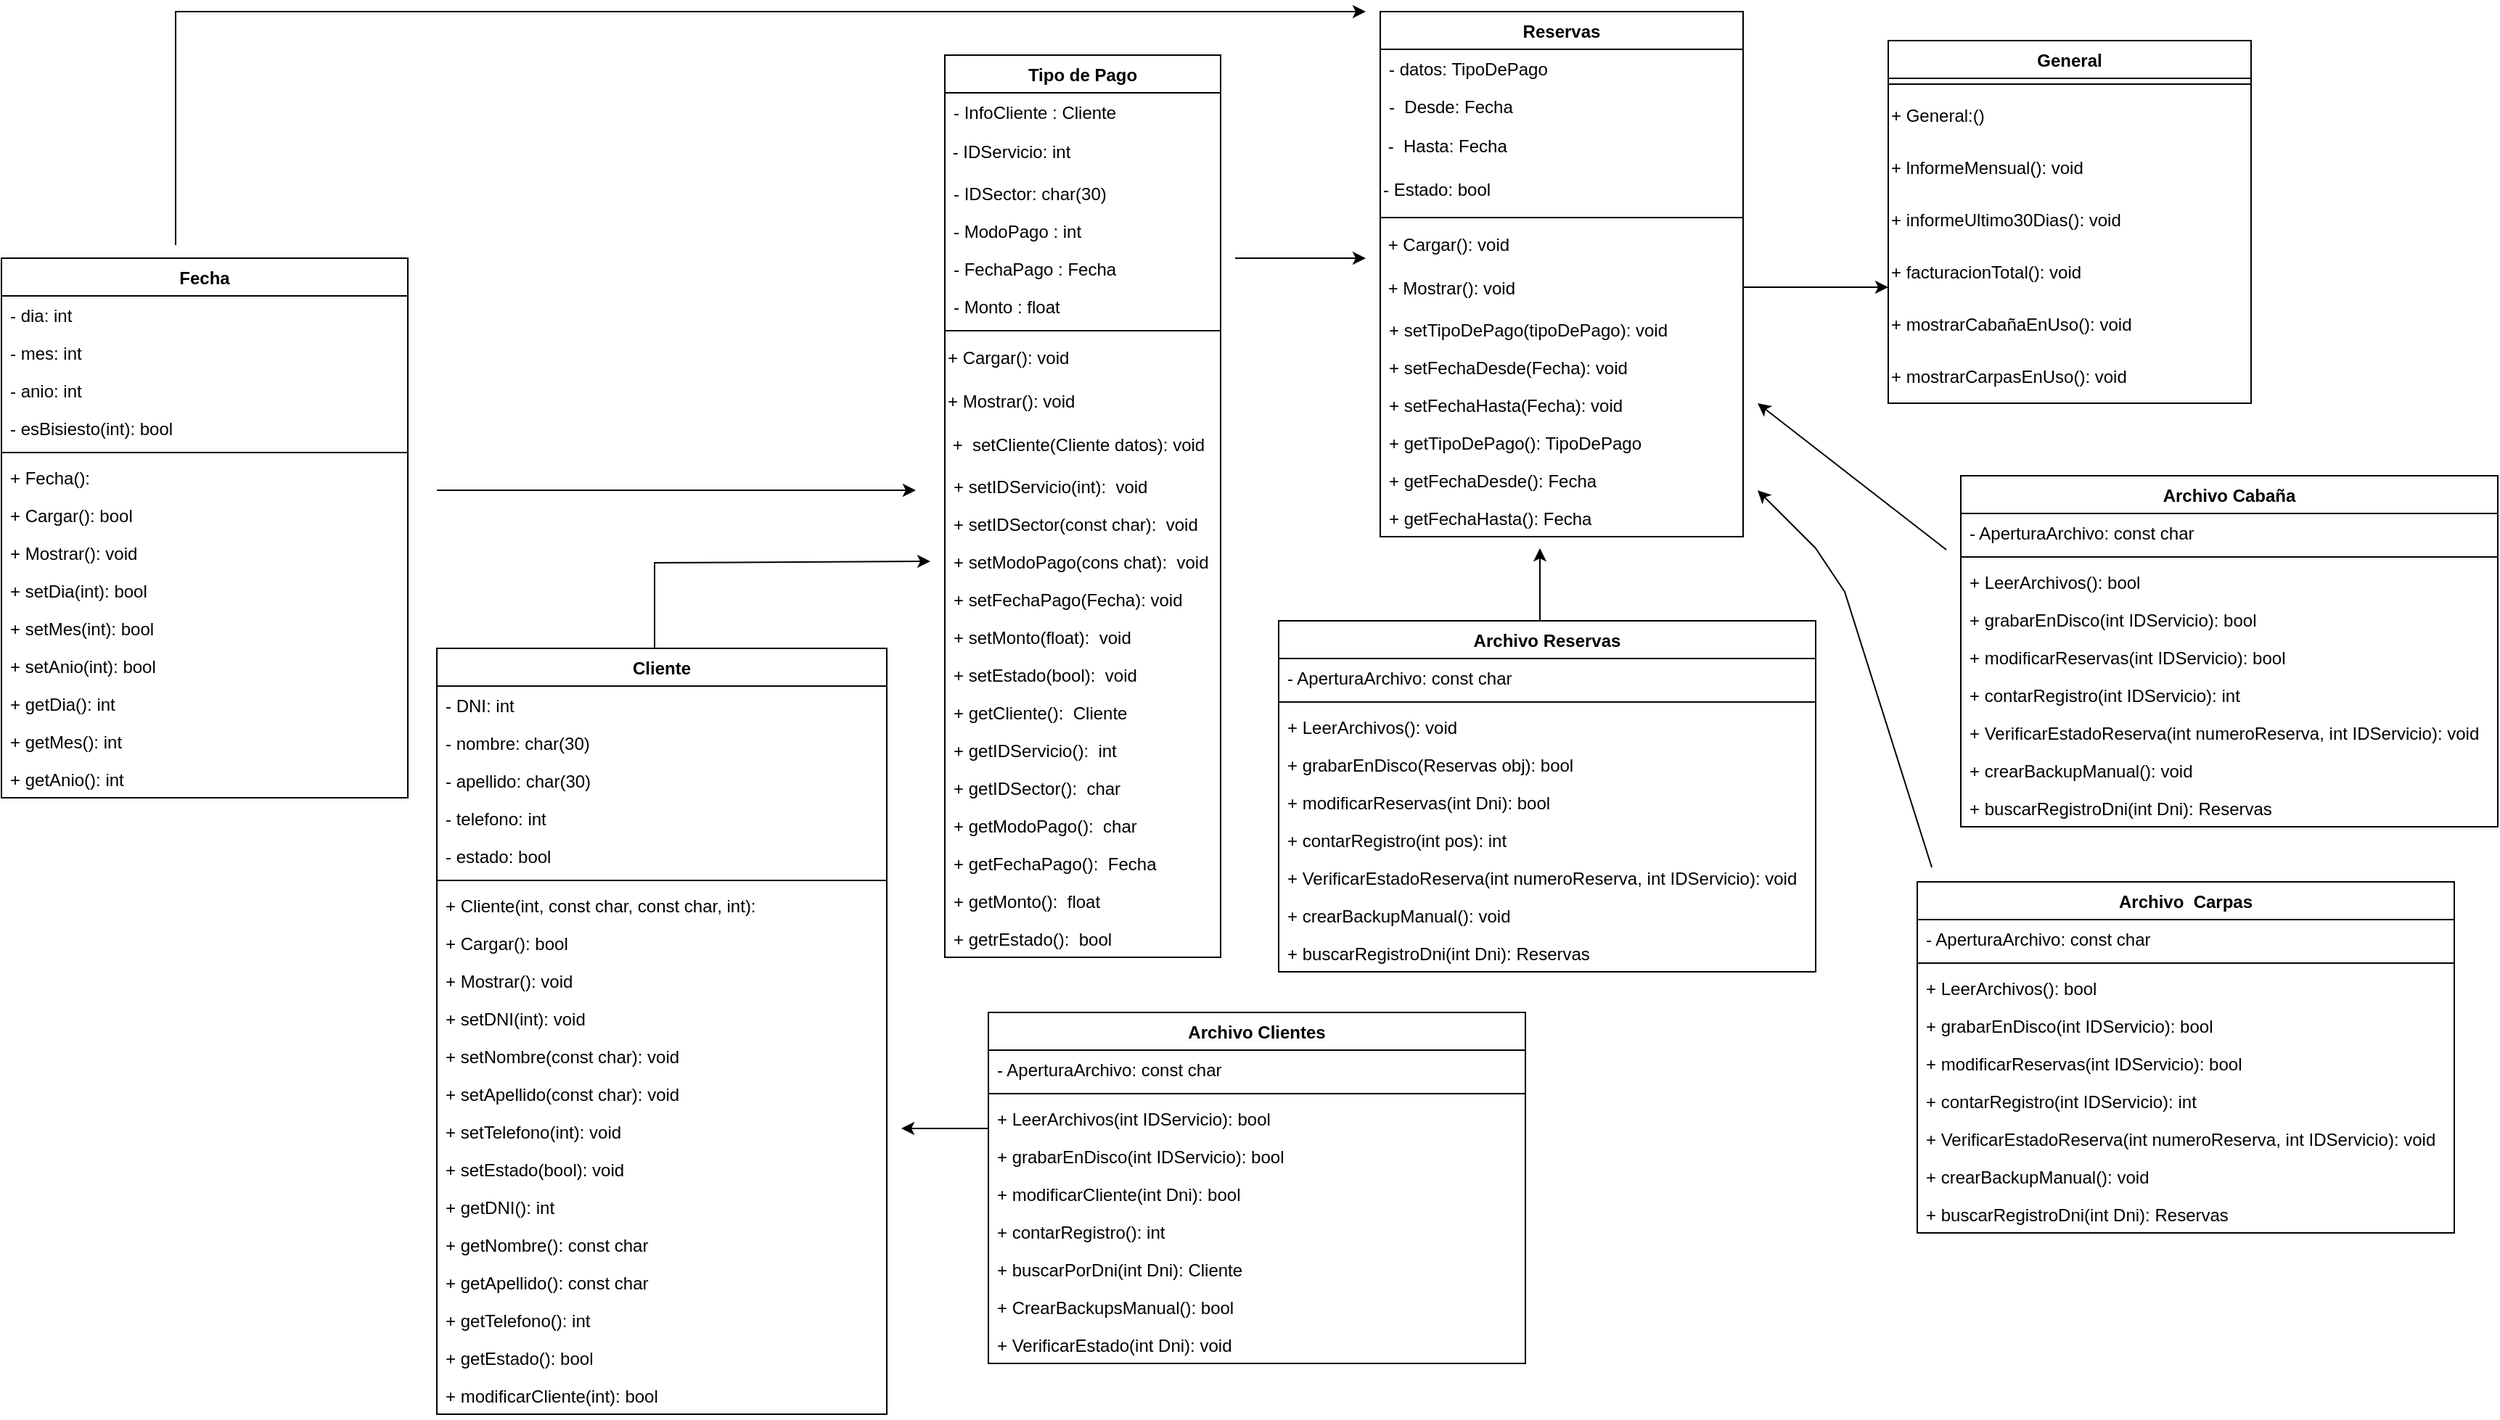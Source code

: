 <mxfile version="24.4.7" type="device">
  <diagram name="Page-1" id="9361dd3d-8414-5efd-6122-117bd74ce7a7">
    <mxGraphModel dx="2618" dy="3068" grid="1" gridSize="10" guides="1" tooltips="1" connect="1" arrows="1" fold="1" page="0" pageScale="1.5" pageWidth="826" pageHeight="1169" background="none" math="0" shadow="0">
      <root>
        <mxCell id="0" />
        <mxCell id="1" parent="0" />
        <mxCell id="c4g44j7E7EHangzDf9bN-89" value="Cliente" style="swimlane;fontStyle=1;align=center;verticalAlign=top;childLayout=stackLayout;horizontal=1;startSize=26;horizontalStack=0;resizeParent=1;resizeParentMax=0;resizeLast=0;collapsible=1;marginBottom=0;" parent="1" vertex="1">
          <mxGeometry x="-140" y="-1811" width="310" height="528" as="geometry">
            <mxRectangle x="260" y="-1520" width="80" height="30" as="alternateBounds" />
          </mxGeometry>
        </mxCell>
        <mxCell id="c4g44j7E7EHangzDf9bN-90" value="- DNI: int" style="text;strokeColor=none;fillColor=none;align=left;verticalAlign=top;spacingLeft=4;spacingRight=4;overflow=hidden;rotatable=0;points=[[0,0.5],[1,0.5]];portConstraint=eastwest;" parent="c4g44j7E7EHangzDf9bN-89" vertex="1">
          <mxGeometry y="26" width="310" height="26" as="geometry" />
        </mxCell>
        <mxCell id="c4g44j7E7EHangzDf9bN-98" value="- nombre: char(30)" style="text;strokeColor=none;fillColor=none;align=left;verticalAlign=top;spacingLeft=4;spacingRight=4;overflow=hidden;rotatable=0;points=[[0,0.5],[1,0.5]];portConstraint=eastwest;" parent="c4g44j7E7EHangzDf9bN-89" vertex="1">
          <mxGeometry y="52" width="310" height="26" as="geometry" />
        </mxCell>
        <mxCell id="c4g44j7E7EHangzDf9bN-100" value="- apellido: char(30)" style="text;strokeColor=none;fillColor=none;align=left;verticalAlign=top;spacingLeft=4;spacingRight=4;overflow=hidden;rotatable=0;points=[[0,0.5],[1,0.5]];portConstraint=eastwest;" parent="c4g44j7E7EHangzDf9bN-89" vertex="1">
          <mxGeometry y="78" width="310" height="26" as="geometry" />
        </mxCell>
        <mxCell id="c4g44j7E7EHangzDf9bN-104" value="- telefono: int" style="text;strokeColor=none;fillColor=none;align=left;verticalAlign=top;spacingLeft=4;spacingRight=4;overflow=hidden;rotatable=0;points=[[0,0.5],[1,0.5]];portConstraint=eastwest;" parent="c4g44j7E7EHangzDf9bN-89" vertex="1">
          <mxGeometry y="104" width="310" height="26" as="geometry" />
        </mxCell>
        <mxCell id="2fABJtACopKfKaQ5gNMw-1" value="- estado: bool" style="text;strokeColor=none;fillColor=none;align=left;verticalAlign=top;spacingLeft=4;spacingRight=4;overflow=hidden;rotatable=0;points=[[0,0.5],[1,0.5]];portConstraint=eastwest;" parent="c4g44j7E7EHangzDf9bN-89" vertex="1">
          <mxGeometry y="130" width="310" height="26" as="geometry" />
        </mxCell>
        <mxCell id="c4g44j7E7EHangzDf9bN-91" value="" style="line;strokeWidth=1;fillColor=none;align=left;verticalAlign=middle;spacingTop=-1;spacingLeft=3;spacingRight=3;rotatable=0;labelPosition=right;points=[];portConstraint=eastwest;strokeColor=inherit;" parent="c4g44j7E7EHangzDf9bN-89" vertex="1">
          <mxGeometry y="156" width="310" height="8" as="geometry" />
        </mxCell>
        <mxCell id="c4g44j7E7EHangzDf9bN-128" value="+ Cliente(int, const char, const char, int): " style="text;strokeColor=none;fillColor=none;align=left;verticalAlign=top;spacingLeft=4;spacingRight=4;overflow=hidden;rotatable=0;points=[[0,0.5],[1,0.5]];portConstraint=eastwest;" parent="c4g44j7E7EHangzDf9bN-89" vertex="1">
          <mxGeometry y="164" width="310" height="26" as="geometry" />
        </mxCell>
        <mxCell id="c4g44j7E7EHangzDf9bN-92" value="+ Cargar(): bool" style="text;strokeColor=none;fillColor=none;align=left;verticalAlign=top;spacingLeft=4;spacingRight=4;overflow=hidden;rotatable=0;points=[[0,0.5],[1,0.5]];portConstraint=eastwest;" parent="c4g44j7E7EHangzDf9bN-89" vertex="1">
          <mxGeometry y="190" width="310" height="26" as="geometry" />
        </mxCell>
        <mxCell id="c4g44j7E7EHangzDf9bN-107" value="+ Mostrar(): void" style="text;strokeColor=none;fillColor=none;align=left;verticalAlign=top;spacingLeft=4;spacingRight=4;overflow=hidden;rotatable=0;points=[[0,0.5],[1,0.5]];portConstraint=eastwest;" parent="c4g44j7E7EHangzDf9bN-89" vertex="1">
          <mxGeometry y="216" width="310" height="26" as="geometry" />
        </mxCell>
        <mxCell id="c4g44j7E7EHangzDf9bN-108" value="+ setDNI(int): void" style="text;strokeColor=none;fillColor=none;align=left;verticalAlign=top;spacingLeft=4;spacingRight=4;overflow=hidden;rotatable=0;points=[[0,0.5],[1,0.5]];portConstraint=eastwest;" parent="c4g44j7E7EHangzDf9bN-89" vertex="1">
          <mxGeometry y="242" width="310" height="26" as="geometry" />
        </mxCell>
        <mxCell id="c4g44j7E7EHangzDf9bN-110" value="+ setNombre(const char): void" style="text;strokeColor=none;fillColor=none;align=left;verticalAlign=top;spacingLeft=4;spacingRight=4;overflow=hidden;rotatable=0;points=[[0,0.5],[1,0.5]];portConstraint=eastwest;" parent="c4g44j7E7EHangzDf9bN-89" vertex="1">
          <mxGeometry y="268" width="310" height="26" as="geometry" />
        </mxCell>
        <mxCell id="c4g44j7E7EHangzDf9bN-111" value="+ setApellido(const char): void" style="text;strokeColor=none;fillColor=none;align=left;verticalAlign=top;spacingLeft=4;spacingRight=4;overflow=hidden;rotatable=0;points=[[0,0.5],[1,0.5]];portConstraint=eastwest;" parent="c4g44j7E7EHangzDf9bN-89" vertex="1">
          <mxGeometry y="294" width="310" height="26" as="geometry" />
        </mxCell>
        <mxCell id="c4g44j7E7EHangzDf9bN-112" value="+ setTelefono(int): void" style="text;strokeColor=none;fillColor=none;align=left;verticalAlign=top;spacingLeft=4;spacingRight=4;overflow=hidden;rotatable=0;points=[[0,0.5],[1,0.5]];portConstraint=eastwest;" parent="c4g44j7E7EHangzDf9bN-89" vertex="1">
          <mxGeometry y="320" width="310" height="26" as="geometry" />
        </mxCell>
        <mxCell id="2fABJtACopKfKaQ5gNMw-25" value="+ setEstado(bool): void" style="text;strokeColor=none;fillColor=none;align=left;verticalAlign=top;spacingLeft=4;spacingRight=4;overflow=hidden;rotatable=0;points=[[0,0.5],[1,0.5]];portConstraint=eastwest;" parent="c4g44j7E7EHangzDf9bN-89" vertex="1">
          <mxGeometry y="346" width="310" height="26" as="geometry" />
        </mxCell>
        <mxCell id="c4g44j7E7EHangzDf9bN-115" value="+ getDNI(): int" style="text;strokeColor=none;fillColor=none;align=left;verticalAlign=top;spacingLeft=4;spacingRight=4;overflow=hidden;rotatable=0;points=[[0,0.5],[1,0.5]];portConstraint=eastwest;" parent="c4g44j7E7EHangzDf9bN-89" vertex="1">
          <mxGeometry y="372" width="310" height="26" as="geometry" />
        </mxCell>
        <mxCell id="c4g44j7E7EHangzDf9bN-117" value="+ getNombre(): const char" style="text;strokeColor=none;fillColor=none;align=left;verticalAlign=top;spacingLeft=4;spacingRight=4;overflow=hidden;rotatable=0;points=[[0,0.5],[1,0.5]];portConstraint=eastwest;" parent="c4g44j7E7EHangzDf9bN-89" vertex="1">
          <mxGeometry y="398" width="310" height="26" as="geometry" />
        </mxCell>
        <mxCell id="c4g44j7E7EHangzDf9bN-118" value="+ getApellido(): const char" style="text;strokeColor=none;fillColor=none;align=left;verticalAlign=top;spacingLeft=4;spacingRight=4;overflow=hidden;rotatable=0;points=[[0,0.5],[1,0.5]];portConstraint=eastwest;" parent="c4g44j7E7EHangzDf9bN-89" vertex="1">
          <mxGeometry y="424" width="310" height="26" as="geometry" />
        </mxCell>
        <mxCell id="c4g44j7E7EHangzDf9bN-119" value="+ getTelefono(): int" style="text;strokeColor=none;fillColor=none;align=left;verticalAlign=top;spacingLeft=4;spacingRight=4;overflow=hidden;rotatable=0;points=[[0,0.5],[1,0.5]];portConstraint=eastwest;" parent="c4g44j7E7EHangzDf9bN-89" vertex="1">
          <mxGeometry y="450" width="310" height="26" as="geometry" />
        </mxCell>
        <mxCell id="2fABJtACopKfKaQ5gNMw-26" value="+ getEstado(): bool" style="text;strokeColor=none;fillColor=none;align=left;verticalAlign=top;spacingLeft=4;spacingRight=4;overflow=hidden;rotatable=0;points=[[0,0.5],[1,0.5]];portConstraint=eastwest;" parent="c4g44j7E7EHangzDf9bN-89" vertex="1">
          <mxGeometry y="476" width="310" height="26" as="geometry" />
        </mxCell>
        <mxCell id="2fABJtACopKfKaQ5gNMw-27" value="+ modificarCliente(int): bool" style="text;strokeColor=none;fillColor=none;align=left;verticalAlign=top;spacingLeft=4;spacingRight=4;overflow=hidden;rotatable=0;points=[[0,0.5],[1,0.5]];portConstraint=eastwest;" parent="c4g44j7E7EHangzDf9bN-89" vertex="1">
          <mxGeometry y="502" width="310" height="26" as="geometry" />
        </mxCell>
        <mxCell id="c4g44j7E7EHangzDf9bN-93" value="Reservas" style="swimlane;fontStyle=1;align=center;verticalAlign=top;childLayout=stackLayout;horizontal=1;startSize=26;horizontalStack=0;resizeParent=1;resizeParentMax=0;resizeLast=0;collapsible=1;marginBottom=0;" parent="1" vertex="1">
          <mxGeometry x="510" y="-2250" width="250" height="362" as="geometry" />
        </mxCell>
        <mxCell id="c4g44j7E7EHangzDf9bN-94" value="- datos: TipoDePago" style="text;strokeColor=none;fillColor=none;align=left;verticalAlign=top;spacingLeft=4;spacingRight=4;overflow=hidden;rotatable=0;points=[[0,0.5],[1,0.5]];portConstraint=eastwest;" parent="c4g44j7E7EHangzDf9bN-93" vertex="1">
          <mxGeometry y="26" width="250" height="26" as="geometry" />
        </mxCell>
        <mxCell id="c4g44j7E7EHangzDf9bN-122" value="-  Desde: Fecha" style="text;strokeColor=none;fillColor=none;align=left;verticalAlign=top;spacingLeft=4;spacingRight=4;overflow=hidden;rotatable=0;points=[[0,0.5],[1,0.5]];portConstraint=eastwest;" parent="c4g44j7E7EHangzDf9bN-93" vertex="1">
          <mxGeometry y="52" width="250" height="26" as="geometry" />
        </mxCell>
        <mxCell id="1wsLp_FxkqBTs4LhhR7C-6" value="&amp;nbsp;-&amp;nbsp; Hasta: Fecha" style="text;strokeColor=none;align=left;fillColor=none;html=1;verticalAlign=middle;whiteSpace=wrap;rounded=0;" parent="c4g44j7E7EHangzDf9bN-93" vertex="1">
          <mxGeometry y="78" width="250" height="30" as="geometry" />
        </mxCell>
        <mxCell id="2fABJtACopKfKaQ5gNMw-2" value="- Estado: bool" style="text;strokeColor=none;align=left;fillColor=none;html=1;verticalAlign=middle;whiteSpace=wrap;rounded=0;" parent="c4g44j7E7EHangzDf9bN-93" vertex="1">
          <mxGeometry y="108" width="250" height="30" as="geometry" />
        </mxCell>
        <mxCell id="c4g44j7E7EHangzDf9bN-95" value="" style="line;strokeWidth=1;fillColor=none;align=left;verticalAlign=middle;spacingTop=-1;spacingLeft=3;spacingRight=3;rotatable=0;labelPosition=right;points=[];portConstraint=eastwest;strokeColor=inherit;" parent="c4g44j7E7EHangzDf9bN-93" vertex="1">
          <mxGeometry y="138" width="250" height="8" as="geometry" />
        </mxCell>
        <mxCell id="1wsLp_FxkqBTs4LhhR7C-9" value="&amp;nbsp;+ Cargar(): void" style="text;strokeColor=none;align=left;fillColor=none;html=1;verticalAlign=middle;whiteSpace=wrap;rounded=0;" parent="c4g44j7E7EHangzDf9bN-93" vertex="1">
          <mxGeometry y="146" width="250" height="30" as="geometry" />
        </mxCell>
        <mxCell id="1wsLp_FxkqBTs4LhhR7C-10" value="&amp;nbsp;+ Mostrar(): void" style="text;strokeColor=none;align=left;fillColor=none;html=1;verticalAlign=middle;whiteSpace=wrap;rounded=0;" parent="c4g44j7E7EHangzDf9bN-93" vertex="1">
          <mxGeometry y="176" width="250" height="30" as="geometry" />
        </mxCell>
        <mxCell id="ZtVrWd-VW34BRdhNRwUO-3" value="+ setTipoDePago(tipoDePago): void" style="text;strokeColor=none;fillColor=none;align=left;verticalAlign=top;spacingLeft=4;spacingRight=4;overflow=hidden;rotatable=0;points=[[0,0.5],[1,0.5]];portConstraint=eastwest;" parent="c4g44j7E7EHangzDf9bN-93" vertex="1">
          <mxGeometry y="206" width="250" height="26" as="geometry" />
        </mxCell>
        <mxCell id="c4g44j7E7EHangzDf9bN-130" value="+ setFechaDesde(Fecha): void" style="text;strokeColor=none;fillColor=none;align=left;verticalAlign=top;spacingLeft=4;spacingRight=4;overflow=hidden;rotatable=0;points=[[0,0.5],[1,0.5]];portConstraint=eastwest;" parent="c4g44j7E7EHangzDf9bN-93" vertex="1">
          <mxGeometry y="232" width="250" height="26" as="geometry" />
        </mxCell>
        <mxCell id="c4g44j7E7EHangzDf9bN-132" value="+ setFechaHasta(Fecha): void" style="text;strokeColor=none;fillColor=none;align=left;verticalAlign=top;spacingLeft=4;spacingRight=4;overflow=hidden;rotatable=0;points=[[0,0.5],[1,0.5]];portConstraint=eastwest;" parent="c4g44j7E7EHangzDf9bN-93" vertex="1">
          <mxGeometry y="258" width="250" height="26" as="geometry" />
        </mxCell>
        <mxCell id="c4g44j7E7EHangzDf9bN-139" value="+ getTipoDePago(): TipoDePago" style="text;strokeColor=none;fillColor=none;align=left;verticalAlign=top;spacingLeft=4;spacingRight=4;overflow=hidden;rotatable=0;points=[[0,0.5],[1,0.5]];portConstraint=eastwest;" parent="c4g44j7E7EHangzDf9bN-93" vertex="1">
          <mxGeometry y="284" width="250" height="26" as="geometry" />
        </mxCell>
        <mxCell id="c4g44j7E7EHangzDf9bN-137" value="+ getFechaDesde(): Fecha" style="text;strokeColor=none;fillColor=none;align=left;verticalAlign=top;spacingLeft=4;spacingRight=4;overflow=hidden;rotatable=0;points=[[0,0.5],[1,0.5]];portConstraint=eastwest;" parent="c4g44j7E7EHangzDf9bN-93" vertex="1">
          <mxGeometry y="310" width="250" height="26" as="geometry" />
        </mxCell>
        <mxCell id="OzxWGUFwWPvXsnXu_AcV-3" value="+ getFechaHasta(): Fecha" style="text;strokeColor=none;fillColor=none;align=left;verticalAlign=top;spacingLeft=4;spacingRight=4;overflow=hidden;rotatable=0;points=[[0,0.5],[1,0.5]];portConstraint=eastwest;" parent="c4g44j7E7EHangzDf9bN-93" vertex="1">
          <mxGeometry y="336" width="250" height="26" as="geometry" />
        </mxCell>
        <mxCell id="c4g44j7E7EHangzDf9bN-141" value="Fecha" style="swimlane;fontStyle=1;align=center;verticalAlign=top;childLayout=stackLayout;horizontal=1;startSize=26;horizontalStack=0;resizeParent=1;resizeParentMax=0;resizeLast=0;collapsible=1;marginBottom=0;" parent="1" vertex="1">
          <mxGeometry x="-440" y="-2080" width="280" height="372" as="geometry" />
        </mxCell>
        <mxCell id="c4g44j7E7EHangzDf9bN-142" value="- dia: int" style="text;strokeColor=none;fillColor=none;align=left;verticalAlign=top;spacingLeft=4;spacingRight=4;overflow=hidden;rotatable=0;points=[[0,0.5],[1,0.5]];portConstraint=eastwest;" parent="c4g44j7E7EHangzDf9bN-141" vertex="1">
          <mxGeometry y="26" width="280" height="26" as="geometry" />
        </mxCell>
        <mxCell id="c4g44j7E7EHangzDf9bN-145" value="- mes: int" style="text;strokeColor=none;fillColor=none;align=left;verticalAlign=top;spacingLeft=4;spacingRight=4;overflow=hidden;rotatable=0;points=[[0,0.5],[1,0.5]];portConstraint=eastwest;" parent="c4g44j7E7EHangzDf9bN-141" vertex="1">
          <mxGeometry y="52" width="280" height="26" as="geometry" />
        </mxCell>
        <mxCell id="c4g44j7E7EHangzDf9bN-146" value="- anio: int" style="text;strokeColor=none;fillColor=none;align=left;verticalAlign=top;spacingLeft=4;spacingRight=4;overflow=hidden;rotatable=0;points=[[0,0.5],[1,0.5]];portConstraint=eastwest;" parent="c4g44j7E7EHangzDf9bN-141" vertex="1">
          <mxGeometry y="78" width="280" height="26" as="geometry" />
        </mxCell>
        <mxCell id="ZtVrWd-VW34BRdhNRwUO-1" value="- esBisiesto(int): bool" style="text;strokeColor=none;fillColor=none;align=left;verticalAlign=top;spacingLeft=4;spacingRight=4;overflow=hidden;rotatable=0;points=[[0,0.5],[1,0.5]];portConstraint=eastwest;" parent="c4g44j7E7EHangzDf9bN-141" vertex="1">
          <mxGeometry y="104" width="280" height="26" as="geometry" />
        </mxCell>
        <mxCell id="c4g44j7E7EHangzDf9bN-143" value="" style="line;strokeWidth=1;fillColor=none;align=left;verticalAlign=middle;spacingTop=-1;spacingLeft=3;spacingRight=3;rotatable=0;labelPosition=right;points=[];portConstraint=eastwest;strokeColor=inherit;" parent="c4g44j7E7EHangzDf9bN-141" vertex="1">
          <mxGeometry y="130" width="280" height="8" as="geometry" />
        </mxCell>
        <mxCell id="c4g44j7E7EHangzDf9bN-144" value="+ Fecha(): " style="text;strokeColor=none;fillColor=none;align=left;verticalAlign=top;spacingLeft=4;spacingRight=4;overflow=hidden;rotatable=0;points=[[0,0.5],[1,0.5]];portConstraint=eastwest;" parent="c4g44j7E7EHangzDf9bN-141" vertex="1">
          <mxGeometry y="138" width="280" height="26" as="geometry" />
        </mxCell>
        <mxCell id="c4g44j7E7EHangzDf9bN-147" value="+ Cargar(): bool" style="text;strokeColor=none;fillColor=none;align=left;verticalAlign=top;spacingLeft=4;spacingRight=4;overflow=hidden;rotatable=0;points=[[0,0.5],[1,0.5]];portConstraint=eastwest;" parent="c4g44j7E7EHangzDf9bN-141" vertex="1">
          <mxGeometry y="164" width="280" height="26" as="geometry" />
        </mxCell>
        <mxCell id="c4g44j7E7EHangzDf9bN-148" value="+ Mostrar(): void" style="text;strokeColor=none;fillColor=none;align=left;verticalAlign=top;spacingLeft=4;spacingRight=4;overflow=hidden;rotatable=0;points=[[0,0.5],[1,0.5]];portConstraint=eastwest;" parent="c4g44j7E7EHangzDf9bN-141" vertex="1">
          <mxGeometry y="190" width="280" height="26" as="geometry" />
        </mxCell>
        <mxCell id="c4g44j7E7EHangzDf9bN-149" value="+ setDia(int): bool" style="text;strokeColor=none;fillColor=none;align=left;verticalAlign=top;spacingLeft=4;spacingRight=4;overflow=hidden;rotatable=0;points=[[0,0.5],[1,0.5]];portConstraint=eastwest;" parent="c4g44j7E7EHangzDf9bN-141" vertex="1">
          <mxGeometry y="216" width="280" height="26" as="geometry" />
        </mxCell>
        <mxCell id="c4g44j7E7EHangzDf9bN-151" value="+ setMes(int): bool" style="text;strokeColor=none;fillColor=none;align=left;verticalAlign=top;spacingLeft=4;spacingRight=4;overflow=hidden;rotatable=0;points=[[0,0.5],[1,0.5]];portConstraint=eastwest;" parent="c4g44j7E7EHangzDf9bN-141" vertex="1">
          <mxGeometry y="242" width="280" height="26" as="geometry" />
        </mxCell>
        <mxCell id="c4g44j7E7EHangzDf9bN-150" value="+ setAnio(int): bool" style="text;strokeColor=none;fillColor=none;align=left;verticalAlign=top;spacingLeft=4;spacingRight=4;overflow=hidden;rotatable=0;points=[[0,0.5],[1,0.5]];portConstraint=eastwest;" parent="c4g44j7E7EHangzDf9bN-141" vertex="1">
          <mxGeometry y="268" width="280" height="26" as="geometry" />
        </mxCell>
        <mxCell id="c4g44j7E7EHangzDf9bN-153" value="+ getDia(): int" style="text;strokeColor=none;fillColor=none;align=left;verticalAlign=top;spacingLeft=4;spacingRight=4;overflow=hidden;rotatable=0;points=[[0,0.5],[1,0.5]];portConstraint=eastwest;" parent="c4g44j7E7EHangzDf9bN-141" vertex="1">
          <mxGeometry y="294" width="280" height="26" as="geometry" />
        </mxCell>
        <mxCell id="c4g44j7E7EHangzDf9bN-154" value="+ getMes(): int" style="text;strokeColor=none;fillColor=none;align=left;verticalAlign=top;spacingLeft=4;spacingRight=4;overflow=hidden;rotatable=0;points=[[0,0.5],[1,0.5]];portConstraint=eastwest;" parent="c4g44j7E7EHangzDf9bN-141" vertex="1">
          <mxGeometry y="320" width="280" height="26" as="geometry" />
        </mxCell>
        <mxCell id="c4g44j7E7EHangzDf9bN-152" value="+ getAnio(): int" style="text;strokeColor=none;fillColor=none;align=left;verticalAlign=top;spacingLeft=4;spacingRight=4;overflow=hidden;rotatable=0;points=[[0,0.5],[1,0.5]];portConstraint=eastwest;" parent="c4g44j7E7EHangzDf9bN-141" vertex="1">
          <mxGeometry y="346" width="280" height="26" as="geometry" />
        </mxCell>
        <mxCell id="3sLvgu59_XWsTAzGRzGW-1" value="Tipo de Pago" style="swimlane;fontStyle=1;align=center;verticalAlign=top;childLayout=stackLayout;horizontal=1;startSize=26;horizontalStack=0;resizeParent=1;resizeParentMax=0;resizeLast=0;collapsible=1;marginBottom=0;" parent="1" vertex="1">
          <mxGeometry x="210" y="-2220" width="190" height="622" as="geometry" />
        </mxCell>
        <mxCell id="0XVSc1wAaMi4SEL4wTnK-10" value="- InfoCliente : Cliente" style="text;strokeColor=none;fillColor=none;align=left;verticalAlign=top;spacingLeft=4;spacingRight=4;overflow=hidden;rotatable=0;points=[[0,0.5],[1,0.5]];portConstraint=eastwest;" parent="3sLvgu59_XWsTAzGRzGW-1" vertex="1">
          <mxGeometry y="26" width="190" height="26" as="geometry" />
        </mxCell>
        <mxCell id="1wsLp_FxkqBTs4LhhR7C-1" value="&amp;nbsp;- IDServicio: int" style="text;strokeColor=none;align=left;fillColor=none;html=1;verticalAlign=middle;whiteSpace=wrap;rounded=0;" parent="3sLvgu59_XWsTAzGRzGW-1" vertex="1">
          <mxGeometry y="52" width="190" height="30" as="geometry" />
        </mxCell>
        <mxCell id="3sLvgu59_XWsTAzGRzGW-2" value="- IDSector: char(30)" style="text;strokeColor=none;fillColor=none;align=left;verticalAlign=top;spacingLeft=4;spacingRight=4;overflow=hidden;rotatable=0;points=[[0,0.5],[1,0.5]];portConstraint=eastwest;" parent="3sLvgu59_XWsTAzGRzGW-1" vertex="1">
          <mxGeometry y="82" width="190" height="26" as="geometry" />
        </mxCell>
        <mxCell id="0XVSc1wAaMi4SEL4wTnK-12" value="- ModoPago : int" style="text;strokeColor=none;fillColor=none;align=left;verticalAlign=top;spacingLeft=4;spacingRight=4;overflow=hidden;rotatable=0;points=[[0,0.5],[1,0.5]];portConstraint=eastwest;" parent="3sLvgu59_XWsTAzGRzGW-1" vertex="1">
          <mxGeometry y="108" width="190" height="26" as="geometry" />
        </mxCell>
        <mxCell id="3sLvgu59_XWsTAzGRzGW-5" value="- FechaPago : Fecha" style="text;strokeColor=none;fillColor=none;align=left;verticalAlign=top;spacingLeft=4;spacingRight=4;overflow=hidden;rotatable=0;points=[[0,0.5],[1,0.5]];portConstraint=eastwest;" parent="3sLvgu59_XWsTAzGRzGW-1" vertex="1">
          <mxGeometry y="134" width="190" height="26" as="geometry" />
        </mxCell>
        <mxCell id="0XVSc1wAaMi4SEL4wTnK-11" value="- Monto : float" style="text;strokeColor=none;fillColor=none;align=left;verticalAlign=top;spacingLeft=4;spacingRight=4;overflow=hidden;rotatable=0;points=[[0,0.5],[1,0.5]];portConstraint=eastwest;" parent="3sLvgu59_XWsTAzGRzGW-1" vertex="1">
          <mxGeometry y="160" width="190" height="26" as="geometry" />
        </mxCell>
        <mxCell id="3sLvgu59_XWsTAzGRzGW-3" value="" style="line;strokeWidth=1;fillColor=none;align=left;verticalAlign=middle;spacingTop=-1;spacingLeft=3;spacingRight=3;rotatable=0;labelPosition=right;points=[];portConstraint=eastwest;strokeColor=inherit;" parent="3sLvgu59_XWsTAzGRzGW-1" vertex="1">
          <mxGeometry y="186" width="190" height="8" as="geometry" />
        </mxCell>
        <mxCell id="1wsLp_FxkqBTs4LhhR7C-11" value="+ Cargar(): void" style="text;strokeColor=none;align=left;fillColor=none;html=1;verticalAlign=middle;whiteSpace=wrap;rounded=0;" parent="3sLvgu59_XWsTAzGRzGW-1" vertex="1">
          <mxGeometry y="194" width="190" height="30" as="geometry" />
        </mxCell>
        <mxCell id="1wsLp_FxkqBTs4LhhR7C-12" value="+ Mostrar(): void" style="text;strokeColor=none;align=left;fillColor=none;html=1;verticalAlign=middle;whiteSpace=wrap;rounded=0;" parent="3sLvgu59_XWsTAzGRzGW-1" vertex="1">
          <mxGeometry y="224" width="190" height="30" as="geometry" />
        </mxCell>
        <mxCell id="1wsLp_FxkqBTs4LhhR7C-2" value="&amp;nbsp;+&amp;nbsp; setCliente(Cliente datos): void" style="text;strokeColor=none;align=left;fillColor=none;html=1;verticalAlign=middle;whiteSpace=wrap;rounded=0;" parent="3sLvgu59_XWsTAzGRzGW-1" vertex="1">
          <mxGeometry y="254" width="190" height="30" as="geometry" />
        </mxCell>
        <mxCell id="FL3PL86uWdEKUqZJIbRM-13" value="+ setIDServicio(int):  void" style="text;strokeColor=none;fillColor=none;align=left;verticalAlign=top;spacingLeft=4;spacingRight=4;overflow=hidden;rotatable=0;points=[[0,0.5],[1,0.5]];portConstraint=eastwest;" parent="3sLvgu59_XWsTAzGRzGW-1" vertex="1">
          <mxGeometry y="284" width="190" height="26" as="geometry" />
        </mxCell>
        <mxCell id="FL3PL86uWdEKUqZJIbRM-15" value="+ setIDSector(const char):  void" style="text;strokeColor=none;fillColor=none;align=left;verticalAlign=top;spacingLeft=4;spacingRight=4;overflow=hidden;rotatable=0;points=[[0,0.5],[1,0.5]];portConstraint=eastwest;" parent="3sLvgu59_XWsTAzGRzGW-1" vertex="1">
          <mxGeometry y="310" width="190" height="26" as="geometry" />
        </mxCell>
        <mxCell id="FL3PL86uWdEKUqZJIbRM-16" value="+ setModoPago(cons chat):  void" style="text;strokeColor=none;fillColor=none;align=left;verticalAlign=top;spacingLeft=4;spacingRight=4;overflow=hidden;rotatable=0;points=[[0,0.5],[1,0.5]];portConstraint=eastwest;" parent="3sLvgu59_XWsTAzGRzGW-1" vertex="1">
          <mxGeometry y="336" width="190" height="26" as="geometry" />
        </mxCell>
        <mxCell id="3sLvgu59_XWsTAzGRzGW-4" value="+ setFechaPago(Fecha): void" style="text;strokeColor=none;fillColor=none;align=left;verticalAlign=top;spacingLeft=4;spacingRight=4;overflow=hidden;rotatable=0;points=[[0,0.5],[1,0.5]];portConstraint=eastwest;" parent="3sLvgu59_XWsTAzGRzGW-1" vertex="1">
          <mxGeometry y="362" width="190" height="26" as="geometry" />
        </mxCell>
        <mxCell id="FL3PL86uWdEKUqZJIbRM-14" value="+ setMonto(float):  void" style="text;strokeColor=none;fillColor=none;align=left;verticalAlign=top;spacingLeft=4;spacingRight=4;overflow=hidden;rotatable=0;points=[[0,0.5],[1,0.5]];portConstraint=eastwest;" parent="3sLvgu59_XWsTAzGRzGW-1" vertex="1">
          <mxGeometry y="388" width="190" height="26" as="geometry" />
        </mxCell>
        <mxCell id="FL3PL86uWdEKUqZJIbRM-12" value="+ setEstado(bool):  void" style="text;strokeColor=none;fillColor=none;align=left;verticalAlign=top;spacingLeft=4;spacingRight=4;overflow=hidden;rotatable=0;points=[[0,0.5],[1,0.5]];portConstraint=eastwest;" parent="3sLvgu59_XWsTAzGRzGW-1" vertex="1">
          <mxGeometry y="414" width="190" height="26" as="geometry" />
        </mxCell>
        <mxCell id="fvFdhsXvnG8izudhamLB-14" value="+ getCliente():  Cliente" style="text;strokeColor=none;fillColor=none;align=left;verticalAlign=top;spacingLeft=4;spacingRight=4;overflow=hidden;rotatable=0;points=[[0,0.5],[1,0.5]];portConstraint=eastwest;" parent="3sLvgu59_XWsTAzGRzGW-1" vertex="1">
          <mxGeometry y="440" width="190" height="26" as="geometry" />
        </mxCell>
        <mxCell id="FL3PL86uWdEKUqZJIbRM-11" value="+ getIDServicio():  int" style="text;strokeColor=none;fillColor=none;align=left;verticalAlign=top;spacingLeft=4;spacingRight=4;overflow=hidden;rotatable=0;points=[[0,0.5],[1,0.5]];portConstraint=eastwest;" parent="3sLvgu59_XWsTAzGRzGW-1" vertex="1">
          <mxGeometry y="466" width="190" height="26" as="geometry" />
        </mxCell>
        <mxCell id="FL3PL86uWdEKUqZJIbRM-10" value="+ getIDSector():  char" style="text;strokeColor=none;fillColor=none;align=left;verticalAlign=top;spacingLeft=4;spacingRight=4;overflow=hidden;rotatable=0;points=[[0,0.5],[1,0.5]];portConstraint=eastwest;" parent="3sLvgu59_XWsTAzGRzGW-1" vertex="1">
          <mxGeometry y="492" width="190" height="26" as="geometry" />
        </mxCell>
        <mxCell id="FL3PL86uWdEKUqZJIbRM-9" value="+ getModoPago():  char" style="text;strokeColor=none;fillColor=none;align=left;verticalAlign=top;spacingLeft=4;spacingRight=4;overflow=hidden;rotatable=0;points=[[0,0.5],[1,0.5]];portConstraint=eastwest;" parent="3sLvgu59_XWsTAzGRzGW-1" vertex="1">
          <mxGeometry y="518" width="190" height="26" as="geometry" />
        </mxCell>
        <mxCell id="FL3PL86uWdEKUqZJIbRM-8" value="+ getFechaPago():  Fecha" style="text;strokeColor=none;fillColor=none;align=left;verticalAlign=top;spacingLeft=4;spacingRight=4;overflow=hidden;rotatable=0;points=[[0,0.5],[1,0.5]];portConstraint=eastwest;" parent="3sLvgu59_XWsTAzGRzGW-1" vertex="1">
          <mxGeometry y="544" width="190" height="26" as="geometry" />
        </mxCell>
        <mxCell id="FL3PL86uWdEKUqZJIbRM-7" value="+ getMonto():  float" style="text;strokeColor=none;fillColor=none;align=left;verticalAlign=top;spacingLeft=4;spacingRight=4;overflow=hidden;rotatable=0;points=[[0,0.5],[1,0.5]];portConstraint=eastwest;" parent="3sLvgu59_XWsTAzGRzGW-1" vertex="1">
          <mxGeometry y="570" width="190" height="26" as="geometry" />
        </mxCell>
        <mxCell id="FL3PL86uWdEKUqZJIbRM-6" value="+ getrEstado():  bool" style="text;strokeColor=none;fillColor=none;align=left;verticalAlign=top;spacingLeft=4;spacingRight=4;overflow=hidden;rotatable=0;points=[[0,0.5],[1,0.5]];portConstraint=eastwest;" parent="3sLvgu59_XWsTAzGRzGW-1" vertex="1">
          <mxGeometry y="596" width="190" height="26" as="geometry" />
        </mxCell>
        <mxCell id="1wsLp_FxkqBTs4LhhR7C-8" value="" style="endArrow=classic;html=1;rounded=0;" parent="1" edge="1">
          <mxGeometry width="50" height="50" relative="1" as="geometry">
            <mxPoint x="410" y="-2080" as="sourcePoint" />
            <mxPoint x="500" y="-2080" as="targetPoint" />
          </mxGeometry>
        </mxCell>
        <mxCell id="SBBTG8ncXizTwAOzIE9D-1" value="" style="endArrow=classic;html=1;rounded=0;" parent="1" edge="1">
          <mxGeometry width="50" height="50" relative="1" as="geometry">
            <mxPoint x="-140" y="-1920" as="sourcePoint" />
            <mxPoint x="190" y="-1920" as="targetPoint" />
          </mxGeometry>
        </mxCell>
        <mxCell id="JA8ZD0R-Bev4dexmNpgK-63" value="" style="endArrow=classic;html=1;rounded=0;" parent="1" edge="1">
          <mxGeometry width="50" height="50" relative="1" as="geometry">
            <mxPoint x="10" y="-1811" as="sourcePoint" />
            <mxPoint x="200" y="-1871" as="targetPoint" />
            <Array as="points">
              <mxPoint x="10" y="-1870" />
            </Array>
          </mxGeometry>
        </mxCell>
        <mxCell id="IjKwKx6nXKpyJA1mn5N5-1" value="" style="endArrow=classic;html=1;rounded=0;" parent="1" edge="1">
          <mxGeometry width="50" height="50" relative="1" as="geometry">
            <mxPoint x="-320" y="-2089" as="sourcePoint" />
            <mxPoint x="500" y="-2250" as="targetPoint" />
            <Array as="points">
              <mxPoint x="-320" y="-2250" />
            </Array>
          </mxGeometry>
        </mxCell>
        <mxCell id="IjKwKx6nXKpyJA1mn5N5-3" value="" style="endArrow=classic;html=1;rounded=0;" parent="1" edge="1">
          <mxGeometry width="50" height="50" relative="1" as="geometry">
            <mxPoint x="620" y="-1830" as="sourcePoint" />
            <mxPoint x="620" y="-1880" as="targetPoint" />
          </mxGeometry>
        </mxCell>
        <mxCell id="2fABJtACopKfKaQ5gNMw-23" value="" style="endArrow=classic;html=1;rounded=0;" parent="1" edge="1">
          <mxGeometry width="50" height="50" relative="1" as="geometry">
            <mxPoint x="900" y="-1879" as="sourcePoint" />
            <mxPoint x="770" y="-1980" as="targetPoint" />
            <Array as="points" />
          </mxGeometry>
        </mxCell>
        <mxCell id="2fABJtACopKfKaQ5gNMw-24" value="" style="endArrow=classic;html=1;rounded=0;" parent="1" edge="1">
          <mxGeometry width="50" height="50" relative="1" as="geometry">
            <mxPoint x="890" y="-1660" as="sourcePoint" />
            <mxPoint x="770" y="-1920" as="targetPoint" />
            <Array as="points">
              <mxPoint x="830" y="-1850" />
              <mxPoint x="810" y="-1880" />
            </Array>
          </mxGeometry>
        </mxCell>
        <mxCell id="SXyP9cujP76cmYv9vEQI-1" value="" style="endArrow=classic;html=1;rounded=0;" parent="1" edge="1">
          <mxGeometry width="50" height="50" relative="1" as="geometry">
            <mxPoint x="760" y="-2060" as="sourcePoint" />
            <mxPoint x="860" y="-2060" as="targetPoint" />
          </mxGeometry>
        </mxCell>
        <mxCell id="SXyP9cujP76cmYv9vEQI-2" value="General" style="swimlane;fontStyle=1;align=center;verticalAlign=top;childLayout=stackLayout;horizontal=1;startSize=26;horizontalStack=0;resizeParent=1;resizeParentMax=0;resizeLast=0;collapsible=1;marginBottom=0;" parent="1" vertex="1">
          <mxGeometry x="860" y="-2230" width="250" height="250" as="geometry" />
        </mxCell>
        <mxCell id="SXyP9cujP76cmYv9vEQI-7" value="" style="line;strokeWidth=1;fillColor=none;align=left;verticalAlign=middle;spacingTop=-1;spacingLeft=3;spacingRight=3;rotatable=0;labelPosition=right;points=[];portConstraint=eastwest;strokeColor=inherit;" parent="SXyP9cujP76cmYv9vEQI-2" vertex="1">
          <mxGeometry y="26" width="250" height="8" as="geometry" />
        </mxCell>
        <mxCell id="SXyP9cujP76cmYv9vEQI-27" value="+ General:()" style="text;strokeColor=none;align=left;fillColor=none;html=1;verticalAlign=middle;whiteSpace=wrap;rounded=0;" parent="SXyP9cujP76cmYv9vEQI-2" vertex="1">
          <mxGeometry y="34" width="250" height="36" as="geometry" />
        </mxCell>
        <mxCell id="SXyP9cujP76cmYv9vEQI-22" value="&lt;span style=&quot;text-wrap: nowrap;&quot;&gt;+ lnformeMensual(): void&lt;/span&gt;" style="text;strokeColor=none;align=left;fillColor=none;html=1;verticalAlign=middle;whiteSpace=wrap;rounded=0;" parent="SXyP9cujP76cmYv9vEQI-2" vertex="1">
          <mxGeometry y="70" width="250" height="36" as="geometry" />
        </mxCell>
        <mxCell id="SXyP9cujP76cmYv9vEQI-25" value="+ informeUltimo30Dias(): void" style="text;strokeColor=none;align=left;fillColor=none;html=1;verticalAlign=middle;whiteSpace=wrap;rounded=0;" parent="SXyP9cujP76cmYv9vEQI-2" vertex="1">
          <mxGeometry y="106" width="250" height="36" as="geometry" />
        </mxCell>
        <mxCell id="SXyP9cujP76cmYv9vEQI-26" value="+ facturacionTotal(): void" style="text;strokeColor=none;align=left;fillColor=none;html=1;verticalAlign=middle;whiteSpace=wrap;rounded=0;" parent="SXyP9cujP76cmYv9vEQI-2" vertex="1">
          <mxGeometry y="142" width="250" height="36" as="geometry" />
        </mxCell>
        <mxCell id="MUulULEXSNZeMg3-usit-54" value="+ mostrarCabañaEnUso(): void" style="text;strokeColor=none;align=left;fillColor=none;html=1;verticalAlign=middle;whiteSpace=wrap;rounded=0;" vertex="1" parent="SXyP9cujP76cmYv9vEQI-2">
          <mxGeometry y="178" width="250" height="36" as="geometry" />
        </mxCell>
        <mxCell id="MUulULEXSNZeMg3-usit-55" value="+ mostrarCarpasEnUso(): void" style="text;strokeColor=none;align=left;fillColor=none;html=1;verticalAlign=middle;whiteSpace=wrap;rounded=0;" vertex="1" parent="SXyP9cujP76cmYv9vEQI-2">
          <mxGeometry y="214" width="250" height="36" as="geometry" />
        </mxCell>
        <mxCell id="MUulULEXSNZeMg3-usit-4" value="Archivo Reservas" style="swimlane;fontStyle=1;align=center;verticalAlign=top;childLayout=stackLayout;horizontal=1;startSize=26;horizontalStack=0;resizeParent=1;resizeParentMax=0;resizeLast=0;collapsible=1;marginBottom=0;" vertex="1" parent="1">
          <mxGeometry x="440" y="-1830" width="370" height="242" as="geometry" />
        </mxCell>
        <mxCell id="MUulULEXSNZeMg3-usit-5" value="- AperturaArchivo: const char" style="text;strokeColor=none;fillColor=none;align=left;verticalAlign=top;spacingLeft=4;spacingRight=4;overflow=hidden;rotatable=0;points=[[0,0.5],[1,0.5]];portConstraint=eastwest;" vertex="1" parent="MUulULEXSNZeMg3-usit-4">
          <mxGeometry y="26" width="370" height="26" as="geometry" />
        </mxCell>
        <mxCell id="MUulULEXSNZeMg3-usit-6" value="" style="line;strokeWidth=1;fillColor=none;align=left;verticalAlign=middle;spacingTop=-1;spacingLeft=3;spacingRight=3;rotatable=0;labelPosition=right;points=[];portConstraint=eastwest;strokeColor=inherit;" vertex="1" parent="MUulULEXSNZeMg3-usit-4">
          <mxGeometry y="52" width="370" height="8" as="geometry" />
        </mxCell>
        <mxCell id="MUulULEXSNZeMg3-usit-7" value="+ LeerArchivos(): void" style="text;strokeColor=none;fillColor=none;align=left;verticalAlign=top;spacingLeft=4;spacingRight=4;overflow=hidden;rotatable=0;points=[[0,0.5],[1,0.5]];portConstraint=eastwest;" vertex="1" parent="MUulULEXSNZeMg3-usit-4">
          <mxGeometry y="60" width="370" height="26" as="geometry" />
        </mxCell>
        <mxCell id="MUulULEXSNZeMg3-usit-8" value="+ grabarEnDisco(Reservas obj): bool" style="text;strokeColor=none;fillColor=none;align=left;verticalAlign=top;spacingLeft=4;spacingRight=4;overflow=hidden;rotatable=0;points=[[0,0.5],[1,0.5]];portConstraint=eastwest;" vertex="1" parent="MUulULEXSNZeMg3-usit-4">
          <mxGeometry y="86" width="370" height="26" as="geometry" />
        </mxCell>
        <mxCell id="MUulULEXSNZeMg3-usit-9" value="+ modificarReservas(int Dni): bool" style="text;strokeColor=none;fillColor=none;align=left;verticalAlign=top;spacingLeft=4;spacingRight=4;overflow=hidden;rotatable=0;points=[[0,0.5],[1,0.5]];portConstraint=eastwest;" vertex="1" parent="MUulULEXSNZeMg3-usit-4">
          <mxGeometry y="112" width="370" height="26" as="geometry" />
        </mxCell>
        <mxCell id="MUulULEXSNZeMg3-usit-10" value="+ contarRegistro(int pos): int" style="text;strokeColor=none;fillColor=none;align=left;verticalAlign=top;spacingLeft=4;spacingRight=4;overflow=hidden;rotatable=0;points=[[0,0.5],[1,0.5]];portConstraint=eastwest;" vertex="1" parent="MUulULEXSNZeMg3-usit-4">
          <mxGeometry y="138" width="370" height="26" as="geometry" />
        </mxCell>
        <mxCell id="MUulULEXSNZeMg3-usit-13" value="+ VerificarEstadoReserva(int numeroReserva, int IDServicio): void" style="text;strokeColor=none;fillColor=none;align=left;verticalAlign=top;spacingLeft=4;spacingRight=4;overflow=hidden;rotatable=0;points=[[0,0.5],[1,0.5]];portConstraint=eastwest;" vertex="1" parent="MUulULEXSNZeMg3-usit-4">
          <mxGeometry y="164" width="370" height="26" as="geometry" />
        </mxCell>
        <mxCell id="MUulULEXSNZeMg3-usit-48" value="+ crearBackupManual(): void" style="text;strokeColor=none;fillColor=none;align=left;verticalAlign=top;spacingLeft=4;spacingRight=4;overflow=hidden;rotatable=0;points=[[0,0.5],[1,0.5]];portConstraint=eastwest;" vertex="1" parent="MUulULEXSNZeMg3-usit-4">
          <mxGeometry y="190" width="370" height="26" as="geometry" />
        </mxCell>
        <mxCell id="MUulULEXSNZeMg3-usit-51" value="+ buscarRegistroDni(int Dni): Reservas" style="text;strokeColor=none;fillColor=none;align=left;verticalAlign=top;spacingLeft=4;spacingRight=4;overflow=hidden;rotatable=0;points=[[0,0.5],[1,0.5]];portConstraint=eastwest;" vertex="1" parent="MUulULEXSNZeMg3-usit-4">
          <mxGeometry y="216" width="370" height="26" as="geometry" />
        </mxCell>
        <mxCell id="MUulULEXSNZeMg3-usit-16" value="Archivo Clientes" style="swimlane;fontStyle=1;align=center;verticalAlign=top;childLayout=stackLayout;horizontal=1;startSize=26;horizontalStack=0;resizeParent=1;resizeParentMax=0;resizeLast=0;collapsible=1;marginBottom=0;" vertex="1" parent="1">
          <mxGeometry x="240" y="-1560" width="370" height="242" as="geometry" />
        </mxCell>
        <mxCell id="MUulULEXSNZeMg3-usit-17" value="- AperturaArchivo: const char" style="text;strokeColor=none;fillColor=none;align=left;verticalAlign=top;spacingLeft=4;spacingRight=4;overflow=hidden;rotatable=0;points=[[0,0.5],[1,0.5]];portConstraint=eastwest;" vertex="1" parent="MUulULEXSNZeMg3-usit-16">
          <mxGeometry y="26" width="370" height="26" as="geometry" />
        </mxCell>
        <mxCell id="MUulULEXSNZeMg3-usit-18" value="" style="line;strokeWidth=1;fillColor=none;align=left;verticalAlign=middle;spacingTop=-1;spacingLeft=3;spacingRight=3;rotatable=0;labelPosition=right;points=[];portConstraint=eastwest;strokeColor=inherit;" vertex="1" parent="MUulULEXSNZeMg3-usit-16">
          <mxGeometry y="52" width="370" height="8" as="geometry" />
        </mxCell>
        <mxCell id="MUulULEXSNZeMg3-usit-19" value="+ LeerArchivos(int IDServicio): bool" style="text;strokeColor=none;fillColor=none;align=left;verticalAlign=top;spacingLeft=4;spacingRight=4;overflow=hidden;rotatable=0;points=[[0,0.5],[1,0.5]];portConstraint=eastwest;" vertex="1" parent="MUulULEXSNZeMg3-usit-16">
          <mxGeometry y="60" width="370" height="26" as="geometry" />
        </mxCell>
        <mxCell id="MUulULEXSNZeMg3-usit-20" value="+ grabarEnDisco(int IDServicio): bool" style="text;strokeColor=none;fillColor=none;align=left;verticalAlign=top;spacingLeft=4;spacingRight=4;overflow=hidden;rotatable=0;points=[[0,0.5],[1,0.5]];portConstraint=eastwest;" vertex="1" parent="MUulULEXSNZeMg3-usit-16">
          <mxGeometry y="86" width="370" height="26" as="geometry" />
        </mxCell>
        <mxCell id="MUulULEXSNZeMg3-usit-21" value="+ modificarCliente(int Dni): bool" style="text;strokeColor=none;fillColor=none;align=left;verticalAlign=top;spacingLeft=4;spacingRight=4;overflow=hidden;rotatable=0;points=[[0,0.5],[1,0.5]];portConstraint=eastwest;" vertex="1" parent="MUulULEXSNZeMg3-usit-16">
          <mxGeometry y="112" width="370" height="26" as="geometry" />
        </mxCell>
        <mxCell id="MUulULEXSNZeMg3-usit-22" value="+ contarRegistro(): int" style="text;strokeColor=none;fillColor=none;align=left;verticalAlign=top;spacingLeft=4;spacingRight=4;overflow=hidden;rotatable=0;points=[[0,0.5],[1,0.5]];portConstraint=eastwest;" vertex="1" parent="MUulULEXSNZeMg3-usit-16">
          <mxGeometry y="138" width="370" height="26" as="geometry" />
        </mxCell>
        <mxCell id="MUulULEXSNZeMg3-usit-26" value="+ buscarPorDni(int Dni): Cliente" style="text;strokeColor=none;fillColor=none;align=left;verticalAlign=top;spacingLeft=4;spacingRight=4;overflow=hidden;rotatable=0;points=[[0,0.5],[1,0.5]];portConstraint=eastwest;" vertex="1" parent="MUulULEXSNZeMg3-usit-16">
          <mxGeometry y="164" width="370" height="26" as="geometry" />
        </mxCell>
        <mxCell id="MUulULEXSNZeMg3-usit-24" value="+ CrearBackupsManual(): bool" style="text;strokeColor=none;fillColor=none;align=left;verticalAlign=top;spacingLeft=4;spacingRight=4;overflow=hidden;rotatable=0;points=[[0,0.5],[1,0.5]];portConstraint=eastwest;" vertex="1" parent="MUulULEXSNZeMg3-usit-16">
          <mxGeometry y="190" width="370" height="26" as="geometry" />
        </mxCell>
        <mxCell id="MUulULEXSNZeMg3-usit-25" value="+ VerificarEstado(int Dni): void" style="text;strokeColor=none;fillColor=none;align=left;verticalAlign=top;spacingLeft=4;spacingRight=4;overflow=hidden;rotatable=0;points=[[0,0.5],[1,0.5]];portConstraint=eastwest;" vertex="1" parent="MUulULEXSNZeMg3-usit-16">
          <mxGeometry y="216" width="370" height="26" as="geometry" />
        </mxCell>
        <mxCell id="MUulULEXSNZeMg3-usit-27" value="" style="endArrow=classic;html=1;rounded=0;exitX=0;exitY=0.769;exitDx=0;exitDy=0;exitPerimeter=0;" edge="1" parent="1" source="MUulULEXSNZeMg3-usit-19">
          <mxGeometry width="50" height="50" relative="1" as="geometry">
            <mxPoint x="220" y="-1480" as="sourcePoint" />
            <mxPoint x="180" y="-1480" as="targetPoint" />
            <Array as="points">
              <mxPoint x="210" y="-1480" />
            </Array>
          </mxGeometry>
        </mxCell>
        <mxCell id="MUulULEXSNZeMg3-usit-28" value="Archivo Cabaña" style="swimlane;fontStyle=1;align=center;verticalAlign=top;childLayout=stackLayout;horizontal=1;startSize=26;horizontalStack=0;resizeParent=1;resizeParentMax=0;resizeLast=0;collapsible=1;marginBottom=0;" vertex="1" parent="1">
          <mxGeometry x="910" y="-1930" width="370" height="242" as="geometry" />
        </mxCell>
        <mxCell id="MUulULEXSNZeMg3-usit-29" value="- AperturaArchivo: const char" style="text;strokeColor=none;fillColor=none;align=left;verticalAlign=top;spacingLeft=4;spacingRight=4;overflow=hidden;rotatable=0;points=[[0,0.5],[1,0.5]];portConstraint=eastwest;" vertex="1" parent="MUulULEXSNZeMg3-usit-28">
          <mxGeometry y="26" width="370" height="26" as="geometry" />
        </mxCell>
        <mxCell id="MUulULEXSNZeMg3-usit-30" value="" style="line;strokeWidth=1;fillColor=none;align=left;verticalAlign=middle;spacingTop=-1;spacingLeft=3;spacingRight=3;rotatable=0;labelPosition=right;points=[];portConstraint=eastwest;strokeColor=inherit;" vertex="1" parent="MUulULEXSNZeMg3-usit-28">
          <mxGeometry y="52" width="370" height="8" as="geometry" />
        </mxCell>
        <mxCell id="MUulULEXSNZeMg3-usit-31" value="+ LeerArchivos(): bool" style="text;strokeColor=none;fillColor=none;align=left;verticalAlign=top;spacingLeft=4;spacingRight=4;overflow=hidden;rotatable=0;points=[[0,0.5],[1,0.5]];portConstraint=eastwest;" vertex="1" parent="MUulULEXSNZeMg3-usit-28">
          <mxGeometry y="60" width="370" height="26" as="geometry" />
        </mxCell>
        <mxCell id="MUulULEXSNZeMg3-usit-32" value="+ grabarEnDisco(int IDServicio): bool" style="text;strokeColor=none;fillColor=none;align=left;verticalAlign=top;spacingLeft=4;spacingRight=4;overflow=hidden;rotatable=0;points=[[0,0.5],[1,0.5]];portConstraint=eastwest;" vertex="1" parent="MUulULEXSNZeMg3-usit-28">
          <mxGeometry y="86" width="370" height="26" as="geometry" />
        </mxCell>
        <mxCell id="MUulULEXSNZeMg3-usit-33" value="+ modificarReservas(int IDServicio): bool" style="text;strokeColor=none;fillColor=none;align=left;verticalAlign=top;spacingLeft=4;spacingRight=4;overflow=hidden;rotatable=0;points=[[0,0.5],[1,0.5]];portConstraint=eastwest;" vertex="1" parent="MUulULEXSNZeMg3-usit-28">
          <mxGeometry y="112" width="370" height="26" as="geometry" />
        </mxCell>
        <mxCell id="MUulULEXSNZeMg3-usit-34" value="+ contarRegistro(int IDServicio): int" style="text;strokeColor=none;fillColor=none;align=left;verticalAlign=top;spacingLeft=4;spacingRight=4;overflow=hidden;rotatable=0;points=[[0,0.5],[1,0.5]];portConstraint=eastwest;" vertex="1" parent="MUulULEXSNZeMg3-usit-28">
          <mxGeometry y="138" width="370" height="26" as="geometry" />
        </mxCell>
        <mxCell id="MUulULEXSNZeMg3-usit-37" value="+ VerificarEstadoReserva(int numeroReserva, int IDServicio): void" style="text;strokeColor=none;fillColor=none;align=left;verticalAlign=top;spacingLeft=4;spacingRight=4;overflow=hidden;rotatable=0;points=[[0,0.5],[1,0.5]];portConstraint=eastwest;" vertex="1" parent="MUulULEXSNZeMg3-usit-28">
          <mxGeometry y="164" width="370" height="26" as="geometry" />
        </mxCell>
        <mxCell id="MUulULEXSNZeMg3-usit-49" value="+ crearBackupManual(): void" style="text;strokeColor=none;fillColor=none;align=left;verticalAlign=top;spacingLeft=4;spacingRight=4;overflow=hidden;rotatable=0;points=[[0,0.5],[1,0.5]];portConstraint=eastwest;" vertex="1" parent="MUulULEXSNZeMg3-usit-28">
          <mxGeometry y="190" width="370" height="26" as="geometry" />
        </mxCell>
        <mxCell id="MUulULEXSNZeMg3-usit-52" value="+ buscarRegistroDni(int Dni): Reservas" style="text;strokeColor=none;fillColor=none;align=left;verticalAlign=top;spacingLeft=4;spacingRight=4;overflow=hidden;rotatable=0;points=[[0,0.5],[1,0.5]];portConstraint=eastwest;" vertex="1" parent="MUulULEXSNZeMg3-usit-28">
          <mxGeometry y="216" width="370" height="26" as="geometry" />
        </mxCell>
        <mxCell id="MUulULEXSNZeMg3-usit-38" value="Archivo  Carpas" style="swimlane;fontStyle=1;align=center;verticalAlign=top;childLayout=stackLayout;horizontal=1;startSize=26;horizontalStack=0;resizeParent=1;resizeParentMax=0;resizeLast=0;collapsible=1;marginBottom=0;" vertex="1" parent="1">
          <mxGeometry x="880" y="-1650" width="370" height="242" as="geometry" />
        </mxCell>
        <mxCell id="MUulULEXSNZeMg3-usit-39" value="- AperturaArchivo: const char" style="text;strokeColor=none;fillColor=none;align=left;verticalAlign=top;spacingLeft=4;spacingRight=4;overflow=hidden;rotatable=0;points=[[0,0.5],[1,0.5]];portConstraint=eastwest;" vertex="1" parent="MUulULEXSNZeMg3-usit-38">
          <mxGeometry y="26" width="370" height="26" as="geometry" />
        </mxCell>
        <mxCell id="MUulULEXSNZeMg3-usit-40" value="" style="line;strokeWidth=1;fillColor=none;align=left;verticalAlign=middle;spacingTop=-1;spacingLeft=3;spacingRight=3;rotatable=0;labelPosition=right;points=[];portConstraint=eastwest;strokeColor=inherit;" vertex="1" parent="MUulULEXSNZeMg3-usit-38">
          <mxGeometry y="52" width="370" height="8" as="geometry" />
        </mxCell>
        <mxCell id="MUulULEXSNZeMg3-usit-41" value="+ LeerArchivos(): bool" style="text;strokeColor=none;fillColor=none;align=left;verticalAlign=top;spacingLeft=4;spacingRight=4;overflow=hidden;rotatable=0;points=[[0,0.5],[1,0.5]];portConstraint=eastwest;" vertex="1" parent="MUulULEXSNZeMg3-usit-38">
          <mxGeometry y="60" width="370" height="26" as="geometry" />
        </mxCell>
        <mxCell id="MUulULEXSNZeMg3-usit-42" value="+ grabarEnDisco(int IDServicio): bool" style="text;strokeColor=none;fillColor=none;align=left;verticalAlign=top;spacingLeft=4;spacingRight=4;overflow=hidden;rotatable=0;points=[[0,0.5],[1,0.5]];portConstraint=eastwest;" vertex="1" parent="MUulULEXSNZeMg3-usit-38">
          <mxGeometry y="86" width="370" height="26" as="geometry" />
        </mxCell>
        <mxCell id="MUulULEXSNZeMg3-usit-43" value="+ modificarReservas(int IDServicio): bool" style="text;strokeColor=none;fillColor=none;align=left;verticalAlign=top;spacingLeft=4;spacingRight=4;overflow=hidden;rotatable=0;points=[[0,0.5],[1,0.5]];portConstraint=eastwest;" vertex="1" parent="MUulULEXSNZeMg3-usit-38">
          <mxGeometry y="112" width="370" height="26" as="geometry" />
        </mxCell>
        <mxCell id="MUulULEXSNZeMg3-usit-44" value="+ contarRegistro(int IDServicio): int" style="text;strokeColor=none;fillColor=none;align=left;verticalAlign=top;spacingLeft=4;spacingRight=4;overflow=hidden;rotatable=0;points=[[0,0.5],[1,0.5]];portConstraint=eastwest;" vertex="1" parent="MUulULEXSNZeMg3-usit-38">
          <mxGeometry y="138" width="370" height="26" as="geometry" />
        </mxCell>
        <mxCell id="MUulULEXSNZeMg3-usit-47" value="+ VerificarEstadoReserva(int numeroReserva, int IDServicio): void" style="text;strokeColor=none;fillColor=none;align=left;verticalAlign=top;spacingLeft=4;spacingRight=4;overflow=hidden;rotatable=0;points=[[0,0.5],[1,0.5]];portConstraint=eastwest;" vertex="1" parent="MUulULEXSNZeMg3-usit-38">
          <mxGeometry y="164" width="370" height="26" as="geometry" />
        </mxCell>
        <mxCell id="MUulULEXSNZeMg3-usit-50" value="+ crearBackupManual(): void" style="text;strokeColor=none;fillColor=none;align=left;verticalAlign=top;spacingLeft=4;spacingRight=4;overflow=hidden;rotatable=0;points=[[0,0.5],[1,0.5]];portConstraint=eastwest;" vertex="1" parent="MUulULEXSNZeMg3-usit-38">
          <mxGeometry y="190" width="370" height="26" as="geometry" />
        </mxCell>
        <mxCell id="MUulULEXSNZeMg3-usit-53" value="+ buscarRegistroDni(int Dni): Reservas" style="text;strokeColor=none;fillColor=none;align=left;verticalAlign=top;spacingLeft=4;spacingRight=4;overflow=hidden;rotatable=0;points=[[0,0.5],[1,0.5]];portConstraint=eastwest;" vertex="1" parent="MUulULEXSNZeMg3-usit-38">
          <mxGeometry y="216" width="370" height="26" as="geometry" />
        </mxCell>
      </root>
    </mxGraphModel>
  </diagram>
</mxfile>
